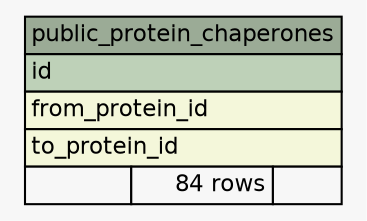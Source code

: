 // dot 2.36.0 on Linux 3.13.0-43-generic
// SchemaSpy rev 590
digraph "public_protein_chaperones" {
  graph [
    rankdir="RL"
    bgcolor="#f7f7f7"
    nodesep="0.18"
    ranksep="0.46"
    fontname="Helvetica"
    fontsize="11"
  ];
  node [
    fontname="Helvetica"
    fontsize="11"
    shape="plaintext"
  ];
  edge [
    arrowsize="0.8"
  ];
  "public_protein_chaperones" [
    label=<
    <TABLE BORDER="0" CELLBORDER="1" CELLSPACING="0" BGCOLOR="#ffffff">
      <TR><TD COLSPAN="3" BGCOLOR="#9bab96" ALIGN="CENTER">public_protein_chaperones</TD></TR>
      <TR><TD PORT="id" COLSPAN="3" BGCOLOR="#bed1b8" ALIGN="LEFT">id</TD></TR>
      <TR><TD PORT="from_protein_id" COLSPAN="3" BGCOLOR="#f4f7da" ALIGN="LEFT">from_protein_id</TD></TR>
      <TR><TD PORT="to_protein_id" COLSPAN="3" BGCOLOR="#f4f7da" ALIGN="LEFT">to_protein_id</TD></TR>
      <TR><TD ALIGN="LEFT" BGCOLOR="#f7f7f7">  </TD><TD ALIGN="RIGHT" BGCOLOR="#f7f7f7">84 rows</TD><TD ALIGN="RIGHT" BGCOLOR="#f7f7f7">  </TD></TR>
    </TABLE>>
    URL="tables/public_protein_chaperones.html"
    tooltip="public_protein_chaperones"
  ];
}
